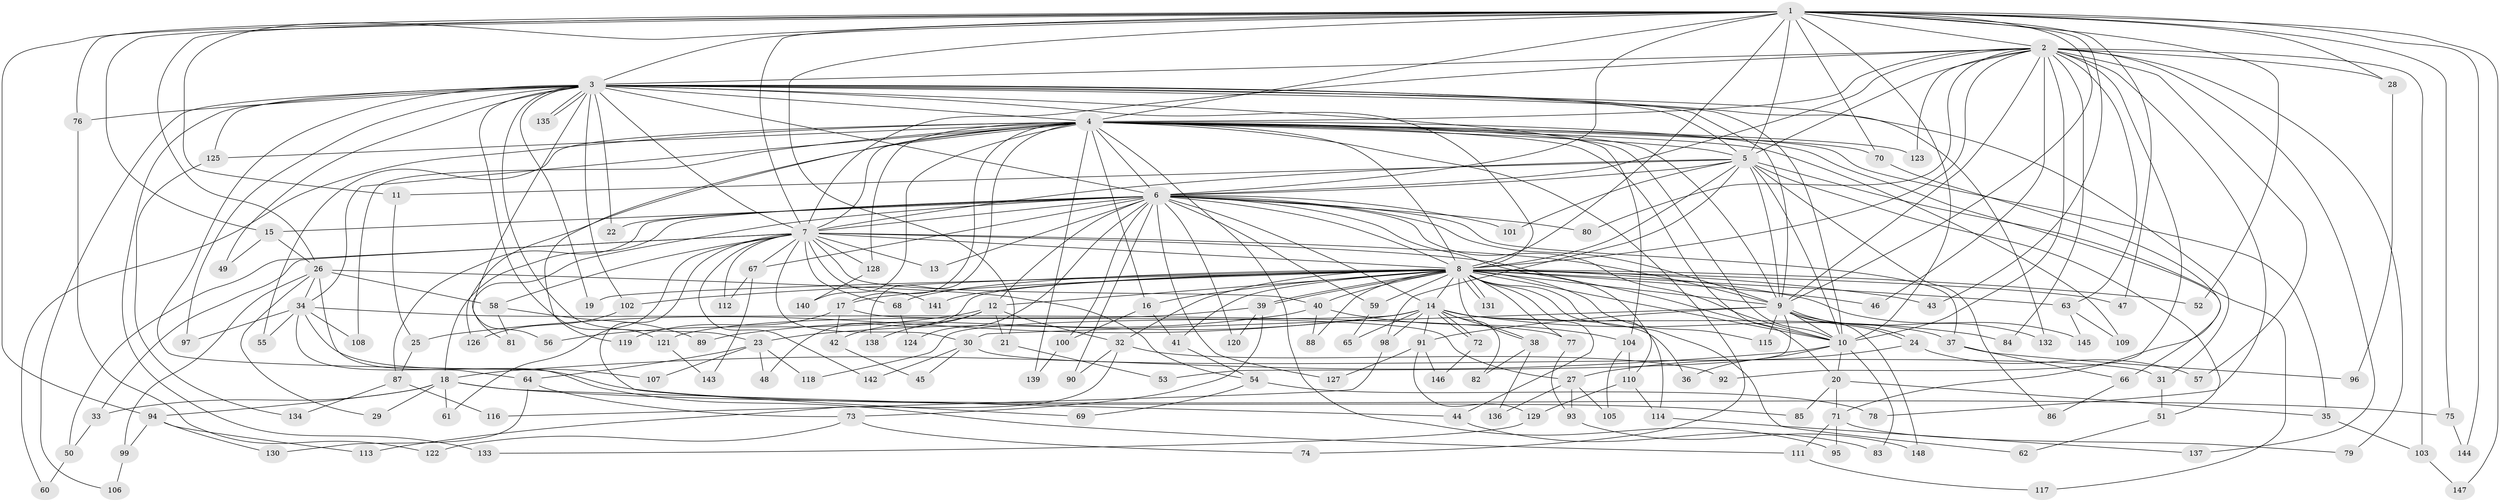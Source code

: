 // Generated by graph-tools (version 1.1) at 2025/49/03/09/25 03:49:32]
// undirected, 148 vertices, 321 edges
graph export_dot {
graph [start="1"]
  node [color=gray90,style=filled];
  1;
  2;
  3;
  4;
  5;
  6;
  7;
  8;
  9;
  10;
  11;
  12;
  13;
  14;
  15;
  16;
  17;
  18;
  19;
  20;
  21;
  22;
  23;
  24;
  25;
  26;
  27;
  28;
  29;
  30;
  31;
  32;
  33;
  34;
  35;
  36;
  37;
  38;
  39;
  40;
  41;
  42;
  43;
  44;
  45;
  46;
  47;
  48;
  49;
  50;
  51;
  52;
  53;
  54;
  55;
  56;
  57;
  58;
  59;
  60;
  61;
  62;
  63;
  64;
  65;
  66;
  67;
  68;
  69;
  70;
  71;
  72;
  73;
  74;
  75;
  76;
  77;
  78;
  79;
  80;
  81;
  82;
  83;
  84;
  85;
  86;
  87;
  88;
  89;
  90;
  91;
  92;
  93;
  94;
  95;
  96;
  97;
  98;
  99;
  100;
  101;
  102;
  103;
  104;
  105;
  106;
  107;
  108;
  109;
  110;
  111;
  112;
  113;
  114;
  115;
  116;
  117;
  118;
  119;
  120;
  121;
  122;
  123;
  124;
  125;
  126;
  127;
  128;
  129;
  130;
  131;
  132;
  133;
  134;
  135;
  136;
  137;
  138;
  139;
  140;
  141;
  142;
  143;
  144;
  145;
  146;
  147;
  148;
  1 -- 2;
  1 -- 3;
  1 -- 4;
  1 -- 5;
  1 -- 6;
  1 -- 7;
  1 -- 8;
  1 -- 9;
  1 -- 10;
  1 -- 11;
  1 -- 15;
  1 -- 21;
  1 -- 26;
  1 -- 28;
  1 -- 43;
  1 -- 47;
  1 -- 52;
  1 -- 70;
  1 -- 75;
  1 -- 76;
  1 -- 94;
  1 -- 144;
  1 -- 147;
  2 -- 3;
  2 -- 4;
  2 -- 5;
  2 -- 6;
  2 -- 7;
  2 -- 8;
  2 -- 9;
  2 -- 10;
  2 -- 28;
  2 -- 46;
  2 -- 57;
  2 -- 63;
  2 -- 78;
  2 -- 79;
  2 -- 80;
  2 -- 84;
  2 -- 92;
  2 -- 103;
  2 -- 123;
  2 -- 137;
  3 -- 4;
  3 -- 5;
  3 -- 6;
  3 -- 7;
  3 -- 8;
  3 -- 9;
  3 -- 10;
  3 -- 19;
  3 -- 22;
  3 -- 23;
  3 -- 31;
  3 -- 49;
  3 -- 56;
  3 -- 76;
  3 -- 85;
  3 -- 97;
  3 -- 102;
  3 -- 104;
  3 -- 106;
  3 -- 121;
  3 -- 125;
  3 -- 132;
  3 -- 133;
  3 -- 135;
  3 -- 135;
  4 -- 5;
  4 -- 6;
  4 -- 7;
  4 -- 8;
  4 -- 9;
  4 -- 10;
  4 -- 16;
  4 -- 17;
  4 -- 20;
  4 -- 34;
  4 -- 35;
  4 -- 55;
  4 -- 60;
  4 -- 66;
  4 -- 70;
  4 -- 74;
  4 -- 95;
  4 -- 108;
  4 -- 109;
  4 -- 119;
  4 -- 123;
  4 -- 125;
  4 -- 126;
  4 -- 128;
  4 -- 138;
  4 -- 139;
  4 -- 140;
  5 -- 6;
  5 -- 7;
  5 -- 8;
  5 -- 9;
  5 -- 10;
  5 -- 11;
  5 -- 51;
  5 -- 86;
  5 -- 98;
  5 -- 101;
  5 -- 117;
  6 -- 7;
  6 -- 8;
  6 -- 9;
  6 -- 10;
  6 -- 12;
  6 -- 13;
  6 -- 14;
  6 -- 15;
  6 -- 18;
  6 -- 22;
  6 -- 37;
  6 -- 59;
  6 -- 67;
  6 -- 80;
  6 -- 81;
  6 -- 87;
  6 -- 90;
  6 -- 100;
  6 -- 101;
  6 -- 110;
  6 -- 120;
  6 -- 124;
  6 -- 127;
  7 -- 8;
  7 -- 9;
  7 -- 10;
  7 -- 13;
  7 -- 30;
  7 -- 33;
  7 -- 40;
  7 -- 50;
  7 -- 58;
  7 -- 61;
  7 -- 67;
  7 -- 68;
  7 -- 69;
  7 -- 112;
  7 -- 128;
  7 -- 141;
  7 -- 142;
  8 -- 9;
  8 -- 10;
  8 -- 12;
  8 -- 14;
  8 -- 16;
  8 -- 17;
  8 -- 19;
  8 -- 32;
  8 -- 38;
  8 -- 39;
  8 -- 39;
  8 -- 40;
  8 -- 41;
  8 -- 43;
  8 -- 44;
  8 -- 46;
  8 -- 47;
  8 -- 48;
  8 -- 52;
  8 -- 59;
  8 -- 62;
  8 -- 63;
  8 -- 68;
  8 -- 77;
  8 -- 88;
  8 -- 102;
  8 -- 114;
  8 -- 115;
  8 -- 131;
  8 -- 131;
  8 -- 141;
  8 -- 145;
  9 -- 10;
  9 -- 24;
  9 -- 24;
  9 -- 30;
  9 -- 53;
  9 -- 91;
  9 -- 115;
  9 -- 132;
  9 -- 148;
  10 -- 18;
  10 -- 20;
  10 -- 36;
  10 -- 83;
  11 -- 25;
  12 -- 21;
  12 -- 32;
  12 -- 42;
  12 -- 56;
  12 -- 138;
  14 -- 23;
  14 -- 25;
  14 -- 36;
  14 -- 37;
  14 -- 38;
  14 -- 65;
  14 -- 72;
  14 -- 72;
  14 -- 82;
  14 -- 84;
  14 -- 91;
  14 -- 98;
  14 -- 118;
  15 -- 26;
  15 -- 49;
  16 -- 41;
  16 -- 100;
  17 -- 27;
  17 -- 42;
  17 -- 119;
  18 -- 29;
  18 -- 33;
  18 -- 44;
  18 -- 61;
  18 -- 75;
  18 -- 94;
  20 -- 35;
  20 -- 71;
  20 -- 85;
  21 -- 53;
  23 -- 48;
  23 -- 64;
  23 -- 107;
  23 -- 118;
  24 -- 27;
  24 -- 57;
  25 -- 87;
  26 -- 29;
  26 -- 34;
  26 -- 54;
  26 -- 58;
  26 -- 99;
  26 -- 111;
  27 -- 93;
  27 -- 105;
  27 -- 136;
  28 -- 96;
  30 -- 31;
  30 -- 45;
  30 -- 142;
  31 -- 51;
  32 -- 90;
  32 -- 92;
  32 -- 113;
  33 -- 50;
  34 -- 55;
  34 -- 64;
  34 -- 77;
  34 -- 97;
  34 -- 107;
  34 -- 108;
  35 -- 103;
  37 -- 66;
  37 -- 96;
  38 -- 82;
  38 -- 136;
  39 -- 73;
  39 -- 120;
  39 -- 121;
  40 -- 88;
  40 -- 89;
  40 -- 104;
  41 -- 54;
  42 -- 45;
  44 -- 83;
  50 -- 60;
  51 -- 62;
  54 -- 69;
  54 -- 78;
  58 -- 81;
  58 -- 89;
  59 -- 65;
  63 -- 109;
  63 -- 145;
  64 -- 73;
  64 -- 130;
  66 -- 86;
  67 -- 112;
  67 -- 143;
  68 -- 124;
  70 -- 71;
  71 -- 79;
  71 -- 95;
  71 -- 111;
  72 -- 146;
  73 -- 74;
  73 -- 122;
  75 -- 144;
  76 -- 122;
  77 -- 93;
  87 -- 116;
  87 -- 134;
  91 -- 127;
  91 -- 129;
  91 -- 146;
  93 -- 148;
  94 -- 99;
  94 -- 113;
  94 -- 130;
  98 -- 116;
  99 -- 106;
  100 -- 139;
  102 -- 126;
  103 -- 147;
  104 -- 105;
  104 -- 110;
  110 -- 114;
  110 -- 129;
  111 -- 117;
  114 -- 137;
  121 -- 143;
  125 -- 134;
  128 -- 140;
  129 -- 133;
}
